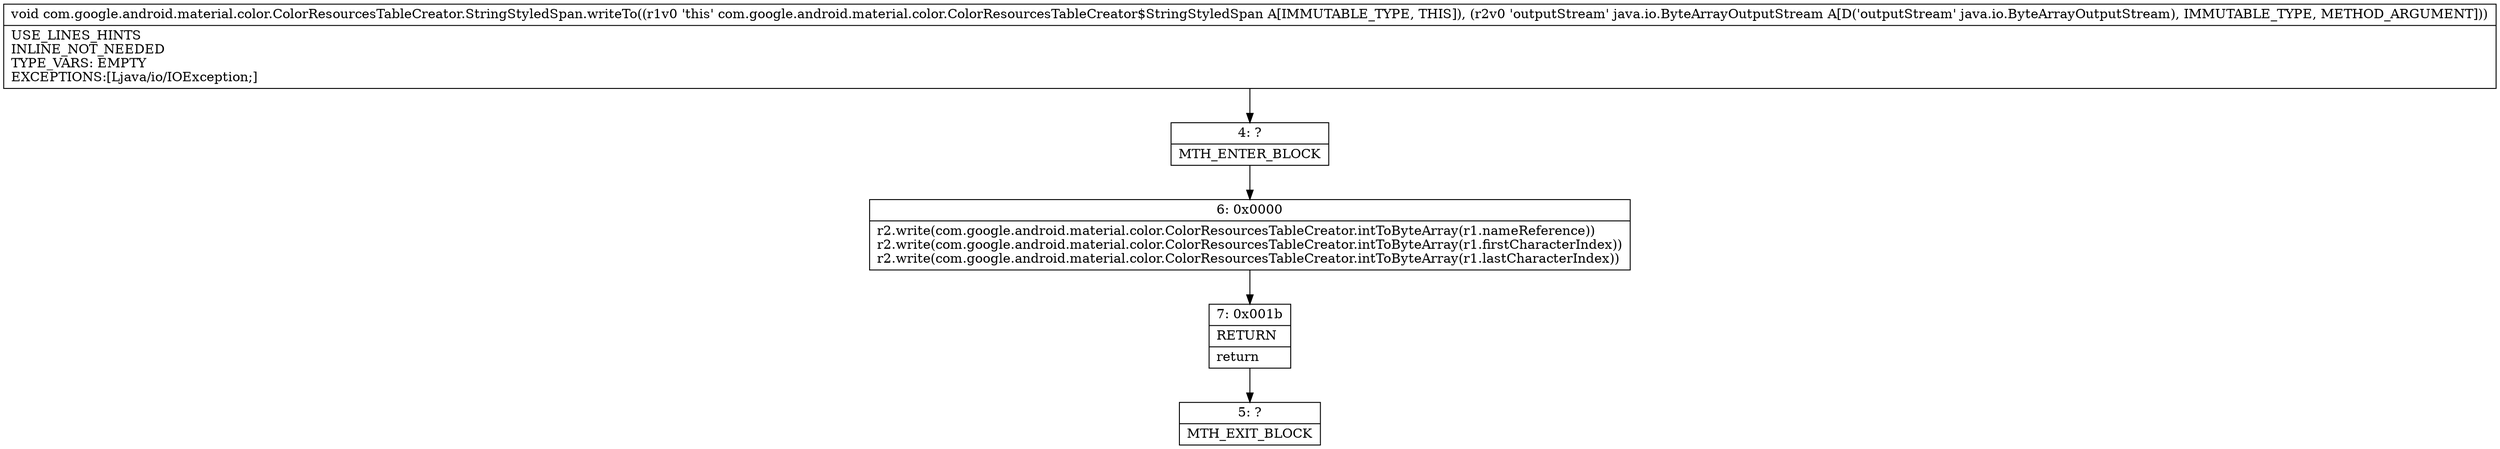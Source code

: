 digraph "CFG forcom.google.android.material.color.ColorResourcesTableCreator.StringStyledSpan.writeTo(Ljava\/io\/ByteArrayOutputStream;)V" {
Node_4 [shape=record,label="{4\:\ ?|MTH_ENTER_BLOCK\l}"];
Node_6 [shape=record,label="{6\:\ 0x0000|r2.write(com.google.android.material.color.ColorResourcesTableCreator.intToByteArray(r1.nameReference))\lr2.write(com.google.android.material.color.ColorResourcesTableCreator.intToByteArray(r1.firstCharacterIndex))\lr2.write(com.google.android.material.color.ColorResourcesTableCreator.intToByteArray(r1.lastCharacterIndex))\l}"];
Node_7 [shape=record,label="{7\:\ 0x001b|RETURN\l|return\l}"];
Node_5 [shape=record,label="{5\:\ ?|MTH_EXIT_BLOCK\l}"];
MethodNode[shape=record,label="{void com.google.android.material.color.ColorResourcesTableCreator.StringStyledSpan.writeTo((r1v0 'this' com.google.android.material.color.ColorResourcesTableCreator$StringStyledSpan A[IMMUTABLE_TYPE, THIS]), (r2v0 'outputStream' java.io.ByteArrayOutputStream A[D('outputStream' java.io.ByteArrayOutputStream), IMMUTABLE_TYPE, METHOD_ARGUMENT]))  | USE_LINES_HINTS\lINLINE_NOT_NEEDED\lTYPE_VARS: EMPTY\lEXCEPTIONS:[Ljava\/io\/IOException;]\l}"];
MethodNode -> Node_4;Node_4 -> Node_6;
Node_6 -> Node_7;
Node_7 -> Node_5;
}

